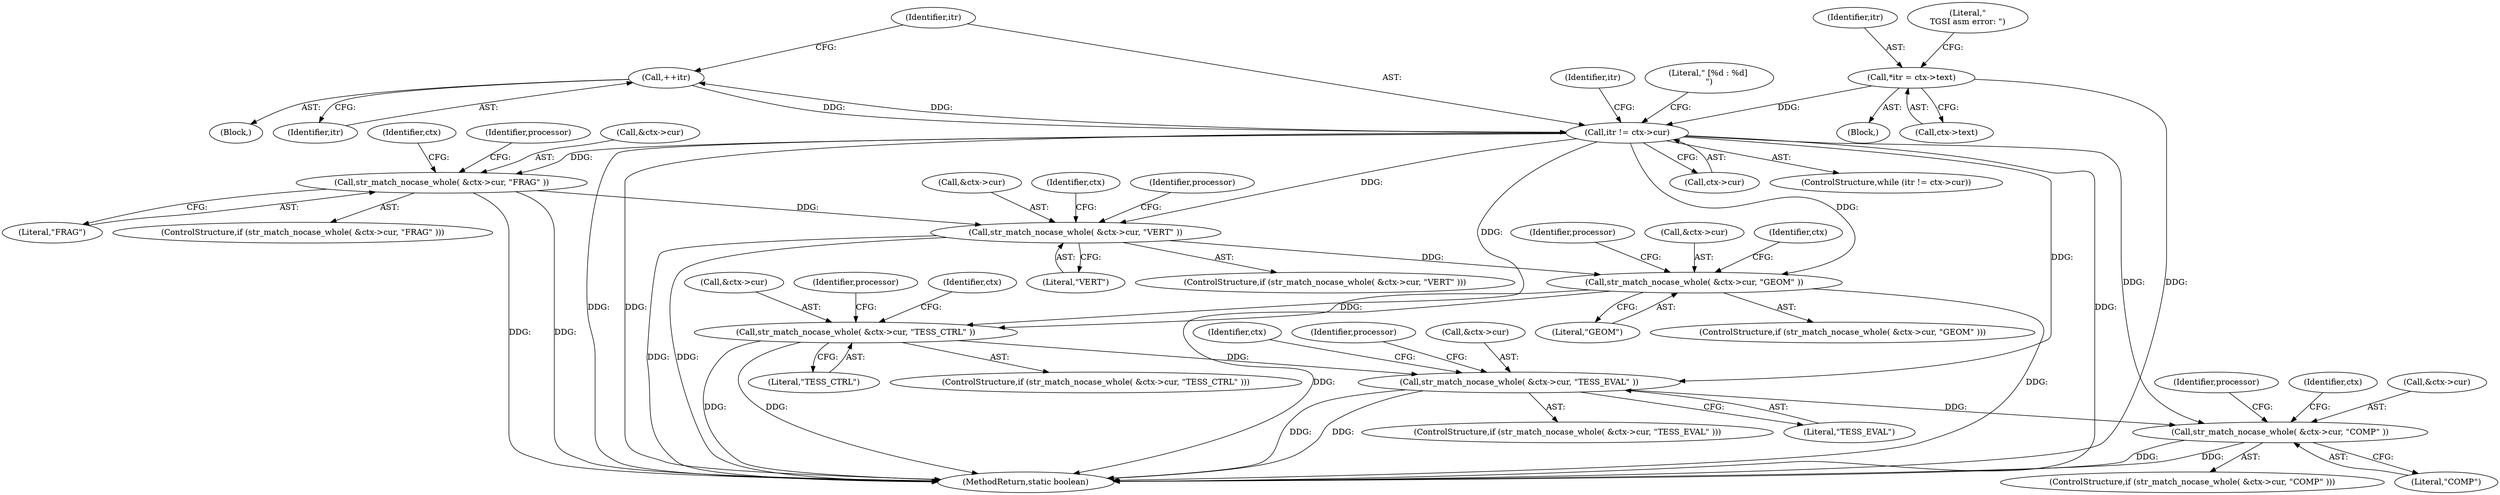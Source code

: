 digraph "0_virglrenderer_e534b51ca3c3cd25f3990589932a9ed711c59b27@pointer" {
"1000420" [label="(Call,++itr)"];
"1000401" [label="(Call,itr != ctx->cur)"];
"1000420" [label="(Call,++itr)"];
"1000385" [label="(Call,*itr = ctx->text)"];
"1000429" [label="(Call,str_match_nocase_whole( &ctx->cur, \"FRAG\" ))"];
"1000440" [label="(Call,str_match_nocase_whole( &ctx->cur, \"VERT\" ))"];
"1000451" [label="(Call,str_match_nocase_whole( &ctx->cur, \"GEOM\" ))"];
"1000462" [label="(Call,str_match_nocase_whole( &ctx->cur, \"TESS_CTRL\" ))"];
"1000473" [label="(Call,str_match_nocase_whole( &ctx->cur, \"TESS_EVAL\" ))"];
"1000484" [label="(Call,str_match_nocase_whole( &ctx->cur, \"COMP\" ))"];
"1000403" [label="(Call,ctx->cur)"];
"1000443" [label="(Identifier,ctx)"];
"1000441" [label="(Call,&ctx->cur)"];
"1000406" [label="(Block,)"];
"1000385" [label="(Call,*itr = ctx->text)"];
"1000386" [label="(Identifier,itr)"];
"1000487" [label="(Identifier,ctx)"];
"1000491" [label="(Identifier,processor)"];
"1000440" [label="(Call,str_match_nocase_whole( &ctx->cur, \"VERT\" ))"];
"1000478" [label="(Literal,\"TESS_EVAL\")"];
"1000473" [label="(Call,str_match_nocase_whole( &ctx->cur, \"TESS_EVAL\" ))"];
"1000484" [label="(Call,str_match_nocase_whole( &ctx->cur, \"COMP\" ))"];
"1000463" [label="(Call,&ctx->cur)"];
"1000454" [label="(Identifier,ctx)"];
"1000436" [label="(Identifier,processor)"];
"1000447" [label="(Identifier,processor)"];
"1000374" [label="(Block,)"];
"1000387" [label="(Call,ctx->text)"];
"1000400" [label="(ControlStructure,while (itr != ctx->cur))"];
"1000423" [label="(Literal,\" [%d : %d] \n\")"];
"1000462" [label="(Call,str_match_nocase_whole( &ctx->cur, \"TESS_CTRL\" ))"];
"1000451" [label="(Call,str_match_nocase_whole( &ctx->cur, \"GEOM\" ))"];
"1000467" [label="(Literal,\"TESS_CTRL\")"];
"1000402" [label="(Identifier,itr)"];
"1000420" [label="(Call,++itr)"];
"1000461" [label="(ControlStructure,if (str_match_nocase_whole( &ctx->cur, \"TESS_CTRL\" )))"];
"1000401" [label="(Call,itr != ctx->cur)"];
"1000434" [label="(Literal,\"FRAG\")"];
"1000480" [label="(Identifier,processor)"];
"1000450" [label="(ControlStructure,if (str_match_nocase_whole( &ctx->cur, \"GEOM\" )))"];
"1000469" [label="(Identifier,processor)"];
"1000496" [label="(Identifier,ctx)"];
"1004167" [label="(MethodReturn,static boolean)"];
"1000410" [label="(Identifier,itr)"];
"1000456" [label="(Literal,\"GEOM\")"];
"1000429" [label="(Call,str_match_nocase_whole( &ctx->cur, \"FRAG\" ))"];
"1000474" [label="(Call,&ctx->cur)"];
"1000391" [label="(Literal,\"\nTGSI asm error: \")"];
"1000485" [label="(Call,&ctx->cur)"];
"1000458" [label="(Identifier,processor)"];
"1000430" [label="(Call,&ctx->cur)"];
"1000421" [label="(Identifier,itr)"];
"1000472" [label="(ControlStructure,if (str_match_nocase_whole( &ctx->cur, \"TESS_EVAL\" )))"];
"1000428" [label="(ControlStructure,if (str_match_nocase_whole( &ctx->cur, \"FRAG\" )))"];
"1000483" [label="(ControlStructure,if (str_match_nocase_whole( &ctx->cur, \"COMP\" )))"];
"1000489" [label="(Literal,\"COMP\")"];
"1000452" [label="(Call,&ctx->cur)"];
"1000465" [label="(Identifier,ctx)"];
"1000476" [label="(Identifier,ctx)"];
"1000445" [label="(Literal,\"VERT\")"];
"1000439" [label="(ControlStructure,if (str_match_nocase_whole( &ctx->cur, \"VERT\" )))"];
"1000420" -> "1000406"  [label="AST: "];
"1000420" -> "1000421"  [label="CFG: "];
"1000421" -> "1000420"  [label="AST: "];
"1000402" -> "1000420"  [label="CFG: "];
"1000420" -> "1000401"  [label="DDG: "];
"1000401" -> "1000420"  [label="DDG: "];
"1000401" -> "1000400"  [label="AST: "];
"1000401" -> "1000403"  [label="CFG: "];
"1000402" -> "1000401"  [label="AST: "];
"1000403" -> "1000401"  [label="AST: "];
"1000410" -> "1000401"  [label="CFG: "];
"1000423" -> "1000401"  [label="CFG: "];
"1000401" -> "1004167"  [label="DDG: "];
"1000401" -> "1004167"  [label="DDG: "];
"1000401" -> "1004167"  [label="DDG: "];
"1000385" -> "1000401"  [label="DDG: "];
"1000401" -> "1000429"  [label="DDG: "];
"1000401" -> "1000440"  [label="DDG: "];
"1000401" -> "1000451"  [label="DDG: "];
"1000401" -> "1000462"  [label="DDG: "];
"1000401" -> "1000473"  [label="DDG: "];
"1000401" -> "1000484"  [label="DDG: "];
"1000385" -> "1000374"  [label="AST: "];
"1000385" -> "1000387"  [label="CFG: "];
"1000386" -> "1000385"  [label="AST: "];
"1000387" -> "1000385"  [label="AST: "];
"1000391" -> "1000385"  [label="CFG: "];
"1000385" -> "1004167"  [label="DDG: "];
"1000429" -> "1000428"  [label="AST: "];
"1000429" -> "1000434"  [label="CFG: "];
"1000430" -> "1000429"  [label="AST: "];
"1000434" -> "1000429"  [label="AST: "];
"1000436" -> "1000429"  [label="CFG: "];
"1000443" -> "1000429"  [label="CFG: "];
"1000429" -> "1004167"  [label="DDG: "];
"1000429" -> "1004167"  [label="DDG: "];
"1000429" -> "1000440"  [label="DDG: "];
"1000440" -> "1000439"  [label="AST: "];
"1000440" -> "1000445"  [label="CFG: "];
"1000441" -> "1000440"  [label="AST: "];
"1000445" -> "1000440"  [label="AST: "];
"1000447" -> "1000440"  [label="CFG: "];
"1000454" -> "1000440"  [label="CFG: "];
"1000440" -> "1004167"  [label="DDG: "];
"1000440" -> "1004167"  [label="DDG: "];
"1000440" -> "1000451"  [label="DDG: "];
"1000451" -> "1000450"  [label="AST: "];
"1000451" -> "1000456"  [label="CFG: "];
"1000452" -> "1000451"  [label="AST: "];
"1000456" -> "1000451"  [label="AST: "];
"1000458" -> "1000451"  [label="CFG: "];
"1000465" -> "1000451"  [label="CFG: "];
"1000451" -> "1004167"  [label="DDG: "];
"1000451" -> "1004167"  [label="DDG: "];
"1000451" -> "1000462"  [label="DDG: "];
"1000462" -> "1000461"  [label="AST: "];
"1000462" -> "1000467"  [label="CFG: "];
"1000463" -> "1000462"  [label="AST: "];
"1000467" -> "1000462"  [label="AST: "];
"1000469" -> "1000462"  [label="CFG: "];
"1000476" -> "1000462"  [label="CFG: "];
"1000462" -> "1004167"  [label="DDG: "];
"1000462" -> "1004167"  [label="DDG: "];
"1000462" -> "1000473"  [label="DDG: "];
"1000473" -> "1000472"  [label="AST: "];
"1000473" -> "1000478"  [label="CFG: "];
"1000474" -> "1000473"  [label="AST: "];
"1000478" -> "1000473"  [label="AST: "];
"1000480" -> "1000473"  [label="CFG: "];
"1000487" -> "1000473"  [label="CFG: "];
"1000473" -> "1004167"  [label="DDG: "];
"1000473" -> "1004167"  [label="DDG: "];
"1000473" -> "1000484"  [label="DDG: "];
"1000484" -> "1000483"  [label="AST: "];
"1000484" -> "1000489"  [label="CFG: "];
"1000485" -> "1000484"  [label="AST: "];
"1000489" -> "1000484"  [label="AST: "];
"1000491" -> "1000484"  [label="CFG: "];
"1000496" -> "1000484"  [label="CFG: "];
"1000484" -> "1004167"  [label="DDG: "];
"1000484" -> "1004167"  [label="DDG: "];
}
